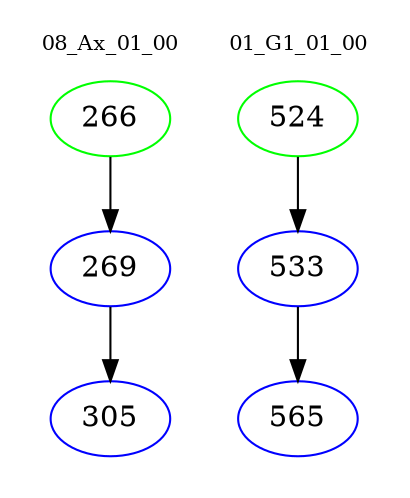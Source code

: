 digraph{
subgraph cluster_0 {
color = white
label = "08_Ax_01_00";
fontsize=10;
T0_266 [label="266", color="green"]
T0_266 -> T0_269 [color="black"]
T0_269 [label="269", color="blue"]
T0_269 -> T0_305 [color="black"]
T0_305 [label="305", color="blue"]
}
subgraph cluster_1 {
color = white
label = "01_G1_01_00";
fontsize=10;
T1_524 [label="524", color="green"]
T1_524 -> T1_533 [color="black"]
T1_533 [label="533", color="blue"]
T1_533 -> T1_565 [color="black"]
T1_565 [label="565", color="blue"]
}
}

